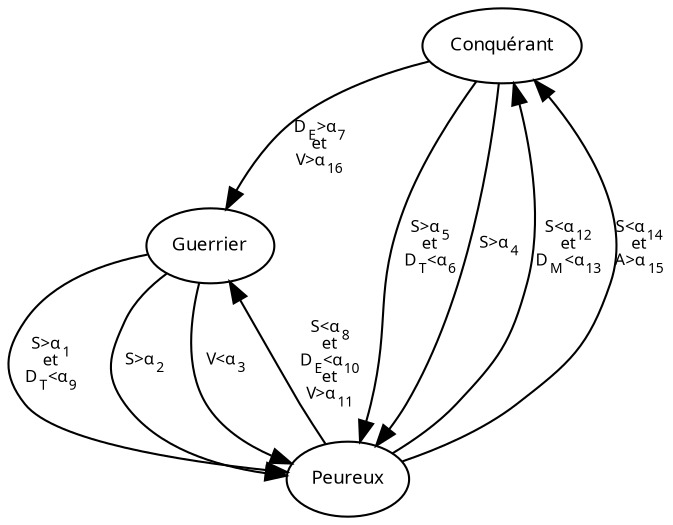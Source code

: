 digraph g{
  edge [fontname="sans-serif", fontsize="8", margin="0.3,0.1"]
  node [fontname="sans-serif", fontsize="9"]
  c -> g [label=<D<sub>E</sub>&gt;α<sub>7</sub><br/>et<br/>V&gt;α<sub>16</sub>>]
  c -> p [label=<S&gt;α<sub>5</sub><br/>et<br/>D<sub>T</sub>&lt;α<sub>6</sub>>]
  c -> p [label=<S&gt;α<sub>4</sub>>]
  
  p -> g [label=<S&lt;α<sub>8</sub>&nbsp;&nbsp;<br/>et&nbsp;&nbsp;<br/>D<sub>E</sub>&lt;α<sub>10</sub>&nbsp;&nbsp;<br/>et&nbsp;&nbsp;<br/>V&gt;α<sub>11</sub>&nbsp;&nbsp;>]
  p -> c [label=<S&lt;α<sub>12</sub><br/>et<br/>D<sub>M</sub>&lt;α<sub>13</sub>>]
  p -> c [label=<S&lt;α<sub>14</sub><br/>et<br/>A&gt;α<sub>15</sub>>]

  g -> p [label=<S&gt;α<sub>1</sub><br/>et<br/>D<sub>T</sub>&lt;α<sub>9</sub>>]
  g -> p [label=<S&gt;α<sub>2</sub>>]
  g -> p [label=<V&lt;α<sub>3</sub>>]

  c [label="Conquérant"]
  p [label="Peureux"]
  g [label="Guerrier"]
}
